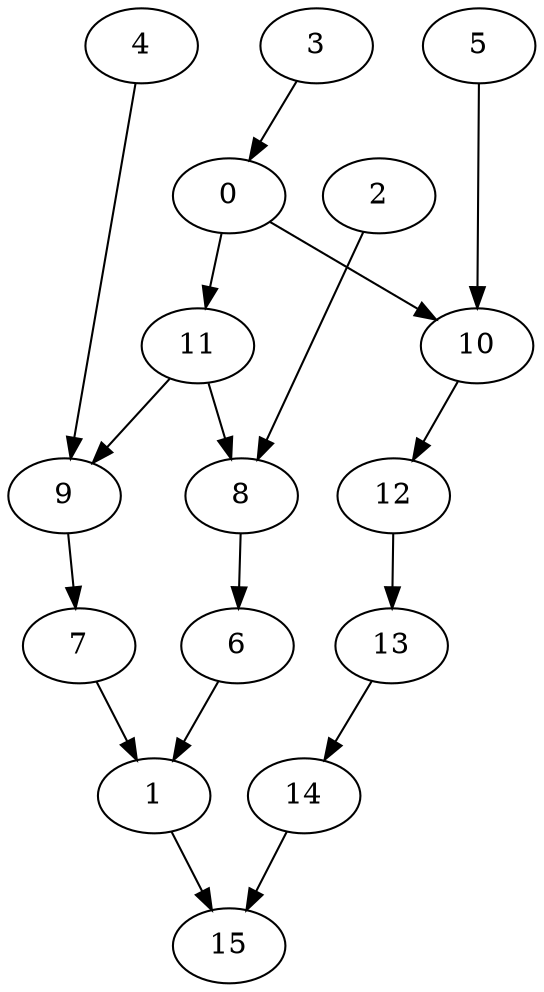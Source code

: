 digraph g {
0;
1;
2;
3;
4;
5;
6;
7;
8;
9;
10;
11;
12;
13;
14;
15;
0 -> 11 [weight=0];
0 -> 10 [weight=0];
1 -> 15 [weight=1];
2 -> 8 [weight=0];
3 -> 0 [weight=0];
4 -> 9 [weight=0];
5 -> 10 [weight=0];
6 -> 1 [weight=0];
7 -> 1 [weight=0];
8 -> 6 [weight=0];
9 -> 7 [weight=0];
10 -> 12 [weight=0];
11 -> 8 [weight=0];
11 -> 9 [weight=0];
12 -> 13 [weight=0];
13 -> 14 [weight=0];
14 -> 15 [weight=1];
}
